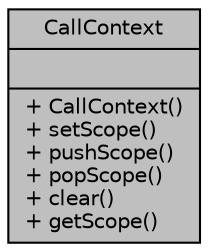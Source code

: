 digraph "CallContext"
{
 // LATEX_PDF_SIZE
  edge [fontname="Helvetica",fontsize="10",labelfontname="Helvetica",labelfontsize="10"];
  node [fontname="Helvetica",fontsize="10",shape=record];
  Node1 [label="{CallContext\n||+ CallContext()\l+ setScope()\l+ pushScope()\l+ popScope()\l+ clear()\l+ getScope()\l}",height=0.2,width=0.4,color="black", fillcolor="grey75", style="filled", fontcolor="black",tooltip=" "];
}
